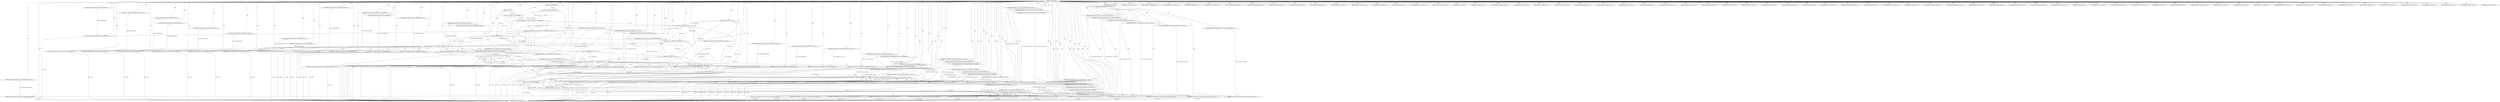digraph "_TIFFSetGetType" {  
"28095" [label = <(METHOD,_TIFFSetGetType)<SUB>1195</SUB>> ]
"28409" [label = <(METHOD_RETURN,TIFFSetGetFieldType)<SUB>1195</SUB>> ]
"28096" [label = <(PARAM,TIFFDataType type)<SUB>1195</SUB>> ]
"28097" [label = <(PARAM,short count)<SUB>1195</SUB>> ]
"28098" [label = <(PARAM,unsigned char passcount)<SUB>1196</SUB>> ]
"28407" [label = <(RETURN,return TIFF_SETGET_UNDEFINED;,return TIFF_SETGET_UNDEFINED;)<SUB>1349</SUB>> ]
"28101" [label = <(&lt;operator&gt;.logicalAnd,type == TIFF_ASCII &amp;&amp; count == TIFF_VARIABLE &amp;&amp; passcount == 0)<SUB>1198</SUB>> ]
"28408" [label = <(IDENTIFIER,TIFF_SETGET_UNDEFINED,return TIFF_SETGET_UNDEFINED;)<SUB>1349</SUB>> ]
"28113" [label = <(RETURN,return TIFF_SETGET_ASCII;,return TIFF_SETGET_ASCII;)<SUB>1199</SUB>> ]
"28102" [label = <(&lt;operator&gt;.logicalAnd,type == TIFF_ASCII &amp;&amp; count == TIFF_VARIABLE)<SUB>1198</SUB>> ]
"28109" [label = <(&lt;operator&gt;.equals,passcount == 0)<SUB>1198</SUB>> ]
"28114" [label = <(IDENTIFIER,TIFF_SETGET_ASCII,return TIFF_SETGET_ASCII;)<SUB>1199</SUB>> ]
"28103" [label = <(&lt;operator&gt;.equals,type == TIFF_ASCII)<SUB>1198</SUB>> ]
"28106" [label = <(&lt;operator&gt;.equals,count == TIFF_VARIABLE)<SUB>1198</SUB>> ]
"28118" [label = <(&lt;operator&gt;.logicalAnd,count == 1 &amp;&amp; passcount == 0)<SUB>1201</SUB>> ]
"28119" [label = <(&lt;operator&gt;.equals,count == 1)<SUB>1201</SUB>> ]
"28122" [label = <(&lt;operator&gt;.equals,passcount == 0)<SUB>1201</SUB>> ]
"28127" [label = <(IDENTIFIER,type,switch(type))<SUB>1203</SUB>> ]
"28130" [label = <(IDENTIFIER,TIFF_BYTE,&lt;empty&gt;)<SUB>1205</SUB>> ]
"28132" [label = <(IDENTIFIER,TIFF_UNDEFINED,&lt;empty&gt;)<SUB>1206</SUB>> ]
"28133" [label = <(RETURN,return TIFF_SETGET_UINT8;,return TIFF_SETGET_UINT8;)<SUB>1207</SUB>> ]
"28136" [label = <(IDENTIFIER,TIFF_ASCII,&lt;empty&gt;)<SUB>1208</SUB>> ]
"28137" [label = <(RETURN,return TIFF_SETGET_ASCII;,return TIFF_SETGET_ASCII;)<SUB>1209</SUB>> ]
"28140" [label = <(IDENTIFIER,TIFF_SHORT,&lt;empty&gt;)<SUB>1210</SUB>> ]
"28141" [label = <(RETURN,return TIFF_SETGET_UINT16;,return TIFF_SETGET_UINT16;)<SUB>1211</SUB>> ]
"28144" [label = <(IDENTIFIER,TIFF_LONG,&lt;empty&gt;)<SUB>1212</SUB>> ]
"28145" [label = <(RETURN,return TIFF_SETGET_UINT32;,return TIFF_SETGET_UINT32;)<SUB>1213</SUB>> ]
"28148" [label = <(IDENTIFIER,TIFF_RATIONAL,&lt;empty&gt;)<SUB>1214</SUB>> ]
"28150" [label = <(IDENTIFIER,TIFF_SRATIONAL,&lt;empty&gt;)<SUB>1215</SUB>> ]
"28152" [label = <(IDENTIFIER,TIFF_FLOAT,&lt;empty&gt;)<SUB>1216</SUB>> ]
"28153" [label = <(RETURN,return TIFF_SETGET_FLOAT;,return TIFF_SETGET_FLOAT;)<SUB>1217</SUB>> ]
"28156" [label = <(IDENTIFIER,TIFF_SBYTE,&lt;empty&gt;)<SUB>1218</SUB>> ]
"28157" [label = <(RETURN,return TIFF_SETGET_SINT8;,return TIFF_SETGET_SINT8;)<SUB>1219</SUB>> ]
"28160" [label = <(IDENTIFIER,TIFF_SSHORT,&lt;empty&gt;)<SUB>1220</SUB>> ]
"28161" [label = <(RETURN,return TIFF_SETGET_SINT16;,return TIFF_SETGET_SINT16;)<SUB>1221</SUB>> ]
"28164" [label = <(IDENTIFIER,TIFF_SLONG,&lt;empty&gt;)<SUB>1222</SUB>> ]
"28165" [label = <(RETURN,return TIFF_SETGET_SINT32;,return TIFF_SETGET_SINT32;)<SUB>1223</SUB>> ]
"28168" [label = <(IDENTIFIER,TIFF_DOUBLE,&lt;empty&gt;)<SUB>1224</SUB>> ]
"28169" [label = <(RETURN,return TIFF_SETGET_DOUBLE;,return TIFF_SETGET_DOUBLE;)<SUB>1225</SUB>> ]
"28172" [label = <(IDENTIFIER,TIFF_IFD,&lt;empty&gt;)<SUB>1226</SUB>> ]
"28174" [label = <(IDENTIFIER,TIFF_IFD8,&lt;empty&gt;)<SUB>1227</SUB>> ]
"28175" [label = <(RETURN,return TIFF_SETGET_IFD8;,return TIFF_SETGET_IFD8;)<SUB>1228</SUB>> ]
"28178" [label = <(IDENTIFIER,TIFF_LONG8,&lt;empty&gt;)<SUB>1229</SUB>> ]
"28179" [label = <(RETURN,return TIFF_SETGET_UINT64;,return TIFF_SETGET_UINT64;)<SUB>1230</SUB>> ]
"28182" [label = <(IDENTIFIER,TIFF_SLONG8,&lt;empty&gt;)<SUB>1231</SUB>> ]
"28183" [label = <(RETURN,return TIFF_SETGET_SINT64;,return TIFF_SETGET_SINT64;)<SUB>1232</SUB>> ]
"28186" [label = <(RETURN,return TIFF_SETGET_UNDEFINED;,return TIFF_SETGET_UNDEFINED;)<SUB>1234</SUB>> ]
"28191" [label = <(&lt;operator&gt;.logicalAnd,count &gt;= 1 &amp;&amp; passcount == 0)<SUB>1238</SUB>> ]
"28134" [label = <(IDENTIFIER,TIFF_SETGET_UINT8,return TIFF_SETGET_UINT8;)<SUB>1207</SUB>> ]
"28138" [label = <(IDENTIFIER,TIFF_SETGET_ASCII,return TIFF_SETGET_ASCII;)<SUB>1209</SUB>> ]
"28142" [label = <(IDENTIFIER,TIFF_SETGET_UINT16,return TIFF_SETGET_UINT16;)<SUB>1211</SUB>> ]
"28146" [label = <(IDENTIFIER,TIFF_SETGET_UINT32,return TIFF_SETGET_UINT32;)<SUB>1213</SUB>> ]
"28154" [label = <(IDENTIFIER,TIFF_SETGET_FLOAT,return TIFF_SETGET_FLOAT;)<SUB>1217</SUB>> ]
"28158" [label = <(IDENTIFIER,TIFF_SETGET_SINT8,return TIFF_SETGET_SINT8;)<SUB>1219</SUB>> ]
"28162" [label = <(IDENTIFIER,TIFF_SETGET_SINT16,return TIFF_SETGET_SINT16;)<SUB>1221</SUB>> ]
"28166" [label = <(IDENTIFIER,TIFF_SETGET_SINT32,return TIFF_SETGET_SINT32;)<SUB>1223</SUB>> ]
"28170" [label = <(IDENTIFIER,TIFF_SETGET_DOUBLE,return TIFF_SETGET_DOUBLE;)<SUB>1225</SUB>> ]
"28176" [label = <(IDENTIFIER,TIFF_SETGET_IFD8,return TIFF_SETGET_IFD8;)<SUB>1228</SUB>> ]
"28180" [label = <(IDENTIFIER,TIFF_SETGET_UINT64,return TIFF_SETGET_UINT64;)<SUB>1230</SUB>> ]
"28184" [label = <(IDENTIFIER,TIFF_SETGET_SINT64,return TIFF_SETGET_SINT64;)<SUB>1232</SUB>> ]
"28187" [label = <(IDENTIFIER,TIFF_SETGET_UNDEFINED,return TIFF_SETGET_UNDEFINED;)<SUB>1234</SUB>> ]
"28192" [label = <(&lt;operator&gt;.greaterEqualsThan,count &gt;= 1)<SUB>1238</SUB>> ]
"28195" [label = <(&lt;operator&gt;.equals,passcount == 0)<SUB>1238</SUB>> ]
"28200" [label = <(IDENTIFIER,type,switch(type))<SUB>1240</SUB>> ]
"28203" [label = <(IDENTIFIER,TIFF_BYTE,&lt;empty&gt;)<SUB>1242</SUB>> ]
"28205" [label = <(IDENTIFIER,TIFF_UNDEFINED,&lt;empty&gt;)<SUB>1243</SUB>> ]
"28206" [label = <(RETURN,return TIFF_SETGET_C0_UINT8;,return TIFF_SETGET_C0_UINT8;)<SUB>1244</SUB>> ]
"28209" [label = <(IDENTIFIER,TIFF_ASCII,&lt;empty&gt;)<SUB>1245</SUB>> ]
"28210" [label = <(RETURN,return TIFF_SETGET_C0_ASCII;,return TIFF_SETGET_C0_ASCII;)<SUB>1246</SUB>> ]
"28213" [label = <(IDENTIFIER,TIFF_SHORT,&lt;empty&gt;)<SUB>1247</SUB>> ]
"28214" [label = <(RETURN,return TIFF_SETGET_C0_UINT16;,return TIFF_SETGET_C0_UINT16;)<SUB>1248</SUB>> ]
"28217" [label = <(IDENTIFIER,TIFF_LONG,&lt;empty&gt;)<SUB>1249</SUB>> ]
"28218" [label = <(RETURN,return TIFF_SETGET_C0_UINT32;,return TIFF_SETGET_C0_UINT32;)<SUB>1250</SUB>> ]
"28221" [label = <(IDENTIFIER,TIFF_RATIONAL,&lt;empty&gt;)<SUB>1251</SUB>> ]
"28223" [label = <(IDENTIFIER,TIFF_SRATIONAL,&lt;empty&gt;)<SUB>1252</SUB>> ]
"28225" [label = <(IDENTIFIER,TIFF_FLOAT,&lt;empty&gt;)<SUB>1253</SUB>> ]
"28226" [label = <(RETURN,return TIFF_SETGET_C0_FLOAT;,return TIFF_SETGET_C0_FLOAT;)<SUB>1254</SUB>> ]
"28229" [label = <(IDENTIFIER,TIFF_SBYTE,&lt;empty&gt;)<SUB>1255</SUB>> ]
"28230" [label = <(RETURN,return TIFF_SETGET_C0_SINT8;,return TIFF_SETGET_C0_SINT8;)<SUB>1256</SUB>> ]
"28233" [label = <(IDENTIFIER,TIFF_SSHORT,&lt;empty&gt;)<SUB>1257</SUB>> ]
"28234" [label = <(RETURN,return TIFF_SETGET_C0_SINT16;,return TIFF_SETGET_C0_SINT16;)<SUB>1258</SUB>> ]
"28237" [label = <(IDENTIFIER,TIFF_SLONG,&lt;empty&gt;)<SUB>1259</SUB>> ]
"28238" [label = <(RETURN,return TIFF_SETGET_C0_SINT32;,return TIFF_SETGET_C0_SINT32;)<SUB>1260</SUB>> ]
"28241" [label = <(IDENTIFIER,TIFF_DOUBLE,&lt;empty&gt;)<SUB>1261</SUB>> ]
"28242" [label = <(RETURN,return TIFF_SETGET_C0_DOUBLE;,return TIFF_SETGET_C0_DOUBLE;)<SUB>1262</SUB>> ]
"28245" [label = <(IDENTIFIER,TIFF_IFD,&lt;empty&gt;)<SUB>1263</SUB>> ]
"28247" [label = <(IDENTIFIER,TIFF_IFD8,&lt;empty&gt;)<SUB>1264</SUB>> ]
"28248" [label = <(RETURN,return TIFF_SETGET_C0_IFD8;,return TIFF_SETGET_C0_IFD8;)<SUB>1265</SUB>> ]
"28251" [label = <(IDENTIFIER,TIFF_LONG8,&lt;empty&gt;)<SUB>1266</SUB>> ]
"28252" [label = <(RETURN,return TIFF_SETGET_C0_UINT64;,return TIFF_SETGET_C0_UINT64;)<SUB>1267</SUB>> ]
"28255" [label = <(IDENTIFIER,TIFF_SLONG8,&lt;empty&gt;)<SUB>1268</SUB>> ]
"28256" [label = <(RETURN,return TIFF_SETGET_C0_SINT64;,return TIFF_SETGET_C0_SINT64;)<SUB>1269</SUB>> ]
"28259" [label = <(RETURN,return TIFF_SETGET_UNDEFINED;,return TIFF_SETGET_UNDEFINED;)<SUB>1271</SUB>> ]
"28264" [label = <(&lt;operator&gt;.logicalAnd,count == TIFF_VARIABLE &amp;&amp; passcount == 1)<SUB>1275</SUB>> ]
"28207" [label = <(IDENTIFIER,TIFF_SETGET_C0_UINT8,return TIFF_SETGET_C0_UINT8;)<SUB>1244</SUB>> ]
"28211" [label = <(IDENTIFIER,TIFF_SETGET_C0_ASCII,return TIFF_SETGET_C0_ASCII;)<SUB>1246</SUB>> ]
"28215" [label = <(IDENTIFIER,TIFF_SETGET_C0_UINT16,return TIFF_SETGET_C0_UINT16;)<SUB>1248</SUB>> ]
"28219" [label = <(IDENTIFIER,TIFF_SETGET_C0_UINT32,return TIFF_SETGET_C0_UINT32;)<SUB>1250</SUB>> ]
"28227" [label = <(IDENTIFIER,TIFF_SETGET_C0_FLOAT,return TIFF_SETGET_C0_FLOAT;)<SUB>1254</SUB>> ]
"28231" [label = <(IDENTIFIER,TIFF_SETGET_C0_SINT8,return TIFF_SETGET_C0_SINT8;)<SUB>1256</SUB>> ]
"28235" [label = <(IDENTIFIER,TIFF_SETGET_C0_SINT16,return TIFF_SETGET_C0_SINT16;)<SUB>1258</SUB>> ]
"28239" [label = <(IDENTIFIER,TIFF_SETGET_C0_SINT32,return TIFF_SETGET_C0_SINT32;)<SUB>1260</SUB>> ]
"28243" [label = <(IDENTIFIER,TIFF_SETGET_C0_DOUBLE,return TIFF_SETGET_C0_DOUBLE;)<SUB>1262</SUB>> ]
"28249" [label = <(IDENTIFIER,TIFF_SETGET_C0_IFD8,return TIFF_SETGET_C0_IFD8;)<SUB>1265</SUB>> ]
"28253" [label = <(IDENTIFIER,TIFF_SETGET_C0_UINT64,return TIFF_SETGET_C0_UINT64;)<SUB>1267</SUB>> ]
"28257" [label = <(IDENTIFIER,TIFF_SETGET_C0_SINT64,return TIFF_SETGET_C0_SINT64;)<SUB>1269</SUB>> ]
"28260" [label = <(IDENTIFIER,TIFF_SETGET_UNDEFINED,return TIFF_SETGET_UNDEFINED;)<SUB>1271</SUB>> ]
"28265" [label = <(&lt;operator&gt;.equals,count == TIFF_VARIABLE)<SUB>1275</SUB>> ]
"28268" [label = <(&lt;operator&gt;.equals,passcount == 1)<SUB>1275</SUB>> ]
"28273" [label = <(IDENTIFIER,type,switch(type))<SUB>1277</SUB>> ]
"28276" [label = <(IDENTIFIER,TIFF_BYTE,&lt;empty&gt;)<SUB>1279</SUB>> ]
"28278" [label = <(IDENTIFIER,TIFF_UNDEFINED,&lt;empty&gt;)<SUB>1280</SUB>> ]
"28279" [label = <(RETURN,return TIFF_SETGET_C16_UINT8;,return TIFF_SETGET_C16_UINT8;)<SUB>1281</SUB>> ]
"28282" [label = <(IDENTIFIER,TIFF_ASCII,&lt;empty&gt;)<SUB>1282</SUB>> ]
"28283" [label = <(RETURN,return TIFF_SETGET_C16_ASCII;,return TIFF_SETGET_C16_ASCII;)<SUB>1283</SUB>> ]
"28286" [label = <(IDENTIFIER,TIFF_SHORT,&lt;empty&gt;)<SUB>1284</SUB>> ]
"28287" [label = <(RETURN,return TIFF_SETGET_C16_UINT16;,return TIFF_SETGET_C16_UINT16;)<SUB>1285</SUB>> ]
"28290" [label = <(IDENTIFIER,TIFF_LONG,&lt;empty&gt;)<SUB>1286</SUB>> ]
"28291" [label = <(RETURN,return TIFF_SETGET_C16_UINT32;,return TIFF_SETGET_C16_UINT32;)<SUB>1287</SUB>> ]
"28294" [label = <(IDENTIFIER,TIFF_RATIONAL,&lt;empty&gt;)<SUB>1288</SUB>> ]
"28296" [label = <(IDENTIFIER,TIFF_SRATIONAL,&lt;empty&gt;)<SUB>1289</SUB>> ]
"28298" [label = <(IDENTIFIER,TIFF_FLOAT,&lt;empty&gt;)<SUB>1290</SUB>> ]
"28299" [label = <(RETURN,return TIFF_SETGET_C16_FLOAT;,return TIFF_SETGET_C16_FLOAT;)<SUB>1291</SUB>> ]
"28302" [label = <(IDENTIFIER,TIFF_SBYTE,&lt;empty&gt;)<SUB>1292</SUB>> ]
"28303" [label = <(RETURN,return TIFF_SETGET_C16_SINT8;,return TIFF_SETGET_C16_SINT8;)<SUB>1293</SUB>> ]
"28306" [label = <(IDENTIFIER,TIFF_SSHORT,&lt;empty&gt;)<SUB>1294</SUB>> ]
"28307" [label = <(RETURN,return TIFF_SETGET_C16_SINT16;,return TIFF_SETGET_C16_SINT16;)<SUB>1295</SUB>> ]
"28310" [label = <(IDENTIFIER,TIFF_SLONG,&lt;empty&gt;)<SUB>1296</SUB>> ]
"28311" [label = <(RETURN,return TIFF_SETGET_C16_SINT32;,return TIFF_SETGET_C16_SINT32;)<SUB>1297</SUB>> ]
"28314" [label = <(IDENTIFIER,TIFF_DOUBLE,&lt;empty&gt;)<SUB>1298</SUB>> ]
"28315" [label = <(RETURN,return TIFF_SETGET_C16_DOUBLE;,return TIFF_SETGET_C16_DOUBLE;)<SUB>1299</SUB>> ]
"28318" [label = <(IDENTIFIER,TIFF_IFD,&lt;empty&gt;)<SUB>1300</SUB>> ]
"28320" [label = <(IDENTIFIER,TIFF_IFD8,&lt;empty&gt;)<SUB>1301</SUB>> ]
"28321" [label = <(RETURN,return TIFF_SETGET_C16_IFD8;,return TIFF_SETGET_C16_IFD8;)<SUB>1302</SUB>> ]
"28324" [label = <(IDENTIFIER,TIFF_LONG8,&lt;empty&gt;)<SUB>1303</SUB>> ]
"28325" [label = <(RETURN,return TIFF_SETGET_C16_UINT64;,return TIFF_SETGET_C16_UINT64;)<SUB>1304</SUB>> ]
"28328" [label = <(IDENTIFIER,TIFF_SLONG8,&lt;empty&gt;)<SUB>1305</SUB>> ]
"28329" [label = <(RETURN,return TIFF_SETGET_C16_SINT64;,return TIFF_SETGET_C16_SINT64;)<SUB>1306</SUB>> ]
"28332" [label = <(RETURN,return TIFF_SETGET_UNDEFINED;,return TIFF_SETGET_UNDEFINED;)<SUB>1308</SUB>> ]
"28337" [label = <(&lt;operator&gt;.logicalAnd,count == TIFF_VARIABLE2 &amp;&amp; passcount == 1)<SUB>1312</SUB>> ]
"28280" [label = <(IDENTIFIER,TIFF_SETGET_C16_UINT8,return TIFF_SETGET_C16_UINT8;)<SUB>1281</SUB>> ]
"28284" [label = <(IDENTIFIER,TIFF_SETGET_C16_ASCII,return TIFF_SETGET_C16_ASCII;)<SUB>1283</SUB>> ]
"28288" [label = <(IDENTIFIER,TIFF_SETGET_C16_UINT16,return TIFF_SETGET_C16_UINT16;)<SUB>1285</SUB>> ]
"28292" [label = <(IDENTIFIER,TIFF_SETGET_C16_UINT32,return TIFF_SETGET_C16_UINT32;)<SUB>1287</SUB>> ]
"28300" [label = <(IDENTIFIER,TIFF_SETGET_C16_FLOAT,return TIFF_SETGET_C16_FLOAT;)<SUB>1291</SUB>> ]
"28304" [label = <(IDENTIFIER,TIFF_SETGET_C16_SINT8,return TIFF_SETGET_C16_SINT8;)<SUB>1293</SUB>> ]
"28308" [label = <(IDENTIFIER,TIFF_SETGET_C16_SINT16,return TIFF_SETGET_C16_SINT16;)<SUB>1295</SUB>> ]
"28312" [label = <(IDENTIFIER,TIFF_SETGET_C16_SINT32,return TIFF_SETGET_C16_SINT32;)<SUB>1297</SUB>> ]
"28316" [label = <(IDENTIFIER,TIFF_SETGET_C16_DOUBLE,return TIFF_SETGET_C16_DOUBLE;)<SUB>1299</SUB>> ]
"28322" [label = <(IDENTIFIER,TIFF_SETGET_C16_IFD8,return TIFF_SETGET_C16_IFD8;)<SUB>1302</SUB>> ]
"28326" [label = <(IDENTIFIER,TIFF_SETGET_C16_UINT64,return TIFF_SETGET_C16_UINT64;)<SUB>1304</SUB>> ]
"28330" [label = <(IDENTIFIER,TIFF_SETGET_C16_SINT64,return TIFF_SETGET_C16_SINT64;)<SUB>1306</SUB>> ]
"28333" [label = <(IDENTIFIER,TIFF_SETGET_UNDEFINED,return TIFF_SETGET_UNDEFINED;)<SUB>1308</SUB>> ]
"28338" [label = <(&lt;operator&gt;.equals,count == TIFF_VARIABLE2)<SUB>1312</SUB>> ]
"28341" [label = <(&lt;operator&gt;.equals,passcount == 1)<SUB>1312</SUB>> ]
"28346" [label = <(IDENTIFIER,type,switch(type))<SUB>1314</SUB>> ]
"28349" [label = <(IDENTIFIER,TIFF_BYTE,&lt;empty&gt;)<SUB>1316</SUB>> ]
"28351" [label = <(IDENTIFIER,TIFF_UNDEFINED,&lt;empty&gt;)<SUB>1317</SUB>> ]
"28352" [label = <(RETURN,return TIFF_SETGET_C32_UINT8;,return TIFF_SETGET_C32_UINT8;)<SUB>1318</SUB>> ]
"28355" [label = <(IDENTIFIER,TIFF_ASCII,&lt;empty&gt;)<SUB>1319</SUB>> ]
"28356" [label = <(RETURN,return TIFF_SETGET_C32_ASCII;,return TIFF_SETGET_C32_ASCII;)<SUB>1320</SUB>> ]
"28359" [label = <(IDENTIFIER,TIFF_SHORT,&lt;empty&gt;)<SUB>1321</SUB>> ]
"28360" [label = <(RETURN,return TIFF_SETGET_C32_UINT16;,return TIFF_SETGET_C32_UINT16;)<SUB>1322</SUB>> ]
"28363" [label = <(IDENTIFIER,TIFF_LONG,&lt;empty&gt;)<SUB>1323</SUB>> ]
"28364" [label = <(RETURN,return TIFF_SETGET_C32_UINT32;,return TIFF_SETGET_C32_UINT32;)<SUB>1324</SUB>> ]
"28367" [label = <(IDENTIFIER,TIFF_RATIONAL,&lt;empty&gt;)<SUB>1325</SUB>> ]
"28369" [label = <(IDENTIFIER,TIFF_SRATIONAL,&lt;empty&gt;)<SUB>1326</SUB>> ]
"28371" [label = <(IDENTIFIER,TIFF_FLOAT,&lt;empty&gt;)<SUB>1327</SUB>> ]
"28372" [label = <(RETURN,return TIFF_SETGET_C32_FLOAT;,return TIFF_SETGET_C32_FLOAT;)<SUB>1328</SUB>> ]
"28375" [label = <(IDENTIFIER,TIFF_SBYTE,&lt;empty&gt;)<SUB>1329</SUB>> ]
"28376" [label = <(RETURN,return TIFF_SETGET_C32_SINT8;,return TIFF_SETGET_C32_SINT8;)<SUB>1330</SUB>> ]
"28379" [label = <(IDENTIFIER,TIFF_SSHORT,&lt;empty&gt;)<SUB>1331</SUB>> ]
"28380" [label = <(RETURN,return TIFF_SETGET_C32_SINT16;,return TIFF_SETGET_C32_SINT16;)<SUB>1332</SUB>> ]
"28383" [label = <(IDENTIFIER,TIFF_SLONG,&lt;empty&gt;)<SUB>1333</SUB>> ]
"28384" [label = <(RETURN,return TIFF_SETGET_C32_SINT32;,return TIFF_SETGET_C32_SINT32;)<SUB>1334</SUB>> ]
"28387" [label = <(IDENTIFIER,TIFF_DOUBLE,&lt;empty&gt;)<SUB>1335</SUB>> ]
"28388" [label = <(RETURN,return TIFF_SETGET_C32_DOUBLE;,return TIFF_SETGET_C32_DOUBLE;)<SUB>1336</SUB>> ]
"28391" [label = <(IDENTIFIER,TIFF_IFD,&lt;empty&gt;)<SUB>1337</SUB>> ]
"28393" [label = <(IDENTIFIER,TIFF_IFD8,&lt;empty&gt;)<SUB>1338</SUB>> ]
"28394" [label = <(RETURN,return TIFF_SETGET_C32_IFD8;,return TIFF_SETGET_C32_IFD8;)<SUB>1339</SUB>> ]
"28397" [label = <(IDENTIFIER,TIFF_LONG8,&lt;empty&gt;)<SUB>1340</SUB>> ]
"28398" [label = <(RETURN,return TIFF_SETGET_C32_UINT64;,return TIFF_SETGET_C32_UINT64;)<SUB>1341</SUB>> ]
"28401" [label = <(IDENTIFIER,TIFF_SLONG8,&lt;empty&gt;)<SUB>1342</SUB>> ]
"28402" [label = <(RETURN,return TIFF_SETGET_C32_SINT64;,return TIFF_SETGET_C32_SINT64;)<SUB>1343</SUB>> ]
"28405" [label = <(RETURN,return TIFF_SETGET_UNDEFINED;,return TIFF_SETGET_UNDEFINED;)<SUB>1345</SUB>> ]
"28353" [label = <(IDENTIFIER,TIFF_SETGET_C32_UINT8,return TIFF_SETGET_C32_UINT8;)<SUB>1318</SUB>> ]
"28357" [label = <(IDENTIFIER,TIFF_SETGET_C32_ASCII,return TIFF_SETGET_C32_ASCII;)<SUB>1320</SUB>> ]
"28361" [label = <(IDENTIFIER,TIFF_SETGET_C32_UINT16,return TIFF_SETGET_C32_UINT16;)<SUB>1322</SUB>> ]
"28365" [label = <(IDENTIFIER,TIFF_SETGET_C32_UINT32,return TIFF_SETGET_C32_UINT32;)<SUB>1324</SUB>> ]
"28373" [label = <(IDENTIFIER,TIFF_SETGET_C32_FLOAT,return TIFF_SETGET_C32_FLOAT;)<SUB>1328</SUB>> ]
"28377" [label = <(IDENTIFIER,TIFF_SETGET_C32_SINT8,return TIFF_SETGET_C32_SINT8;)<SUB>1330</SUB>> ]
"28381" [label = <(IDENTIFIER,TIFF_SETGET_C32_SINT16,return TIFF_SETGET_C32_SINT16;)<SUB>1332</SUB>> ]
"28385" [label = <(IDENTIFIER,TIFF_SETGET_C32_SINT32,return TIFF_SETGET_C32_SINT32;)<SUB>1334</SUB>> ]
"28389" [label = <(IDENTIFIER,TIFF_SETGET_C32_DOUBLE,return TIFF_SETGET_C32_DOUBLE;)<SUB>1336</SUB>> ]
"28395" [label = <(IDENTIFIER,TIFF_SETGET_C32_IFD8,return TIFF_SETGET_C32_IFD8;)<SUB>1339</SUB>> ]
"28399" [label = <(IDENTIFIER,TIFF_SETGET_C32_UINT64,return TIFF_SETGET_C32_UINT64;)<SUB>1341</SUB>> ]
"28403" [label = <(IDENTIFIER,TIFF_SETGET_C32_SINT64,return TIFF_SETGET_C32_SINT64;)<SUB>1343</SUB>> ]
"28406" [label = <(IDENTIFIER,TIFF_SETGET_UNDEFINED,return TIFF_SETGET_UNDEFINED;)<SUB>1345</SUB>> ]
  "28279" -> "28409"  [ label = "DDG: &lt;RET&gt;"] 
  "28256" -> "28409"  [ label = "DDG: &lt;RET&gt;"] 
  "28169" -> "28409"  [ label = "DDG: &lt;RET&gt;"] 
  "28248" -> "28409"  [ label = "DDG: &lt;RET&gt;"] 
  "28218" -> "28409"  [ label = "DDG: &lt;RET&gt;"] 
  "28137" -> "28409"  [ label = "DDG: &lt;RET&gt;"] 
  "28153" -> "28409"  [ label = "DDG: &lt;RET&gt;"] 
  "28186" -> "28409"  [ label = "DDG: &lt;RET&gt;"] 
  "28252" -> "28409"  [ label = "DDG: &lt;RET&gt;"] 
  "28238" -> "28409"  [ label = "DDG: &lt;RET&gt;"] 
  "28402" -> "28409"  [ label = "DDG: &lt;RET&gt;"] 
  "28179" -> "28409"  [ label = "DDG: &lt;RET&gt;"] 
  "28161" -> "28409"  [ label = "DDG: &lt;RET&gt;"] 
  "28210" -> "28409"  [ label = "DDG: &lt;RET&gt;"] 
  "28388" -> "28409"  [ label = "DDG: &lt;RET&gt;"] 
  "28332" -> "28409"  [ label = "DDG: &lt;RET&gt;"] 
  "28259" -> "28409"  [ label = "DDG: &lt;RET&gt;"] 
  "28356" -> "28409"  [ label = "DDG: &lt;RET&gt;"] 
  "28329" -> "28409"  [ label = "DDG: &lt;RET&gt;"] 
  "28214" -> "28409"  [ label = "DDG: &lt;RET&gt;"] 
  "28283" -> "28409"  [ label = "DDG: &lt;RET&gt;"] 
  "28226" -> "28409"  [ label = "DDG: &lt;RET&gt;"] 
  "28145" -> "28409"  [ label = "DDG: &lt;RET&gt;"] 
  "28303" -> "28409"  [ label = "DDG: &lt;RET&gt;"] 
  "28113" -> "28409"  [ label = "DDG: &lt;RET&gt;"] 
  "28364" -> "28409"  [ label = "DDG: &lt;RET&gt;"] 
  "28311" -> "28409"  [ label = "DDG: &lt;RET&gt;"] 
  "28287" -> "28409"  [ label = "DDG: &lt;RET&gt;"] 
  "28242" -> "28409"  [ label = "DDG: &lt;RET&gt;"] 
  "28299" -> "28409"  [ label = "DDG: &lt;RET&gt;"] 
  "28165" -> "28409"  [ label = "DDG: &lt;RET&gt;"] 
  "28394" -> "28409"  [ label = "DDG: &lt;RET&gt;"] 
  "28183" -> "28409"  [ label = "DDG: &lt;RET&gt;"] 
  "28360" -> "28409"  [ label = "DDG: &lt;RET&gt;"] 
  "28157" -> "28409"  [ label = "DDG: &lt;RET&gt;"] 
  "28376" -> "28409"  [ label = "DDG: &lt;RET&gt;"] 
  "28325" -> "28409"  [ label = "DDG: &lt;RET&gt;"] 
  "28234" -> "28409"  [ label = "DDG: &lt;RET&gt;"] 
  "28133" -> "28409"  [ label = "DDG: &lt;RET&gt;"] 
  "28175" -> "28409"  [ label = "DDG: &lt;RET&gt;"] 
  "28405" -> "28409"  [ label = "DDG: &lt;RET&gt;"] 
  "28230" -> "28409"  [ label = "DDG: &lt;RET&gt;"] 
  "28380" -> "28409"  [ label = "DDG: &lt;RET&gt;"] 
  "28384" -> "28409"  [ label = "DDG: &lt;RET&gt;"] 
  "28206" -> "28409"  [ label = "DDG: &lt;RET&gt;"] 
  "28141" -> "28409"  [ label = "DDG: &lt;RET&gt;"] 
  "28307" -> "28409"  [ label = "DDG: &lt;RET&gt;"] 
  "28352" -> "28409"  [ label = "DDG: &lt;RET&gt;"] 
  "28398" -> "28409"  [ label = "DDG: &lt;RET&gt;"] 
  "28407" -> "28409"  [ label = "DDG: &lt;RET&gt;"] 
  "28315" -> "28409"  [ label = "DDG: &lt;RET&gt;"] 
  "28372" -> "28409"  [ label = "DDG: &lt;RET&gt;"] 
  "28321" -> "28409"  [ label = "DDG: &lt;RET&gt;"] 
  "28291" -> "28409"  [ label = "DDG: &lt;RET&gt;"] 
  "28097" -> "28409"  [ label = "DDG: count"] 
  "28098" -> "28409"  [ label = "DDG: passcount"] 
  "28103" -> "28409"  [ label = "DDG: type"] 
  "28102" -> "28409"  [ label = "DDG: type == TIFF_ASCII"] 
  "28106" -> "28409"  [ label = "DDG: count"] 
  "28106" -> "28409"  [ label = "DDG: TIFF_VARIABLE"] 
  "28102" -> "28409"  [ label = "DDG: count == TIFF_VARIABLE"] 
  "28101" -> "28409"  [ label = "DDG: type == TIFF_ASCII &amp;&amp; count == TIFF_VARIABLE"] 
  "28109" -> "28409"  [ label = "DDG: passcount"] 
  "28101" -> "28409"  [ label = "DDG: passcount == 0"] 
  "28101" -> "28409"  [ label = "DDG: type == TIFF_ASCII &amp;&amp; count == TIFF_VARIABLE &amp;&amp; passcount == 0"] 
  "28338" -> "28409"  [ label = "DDG: TIFF_VARIABLE2"] 
  "28103" -> "28409"  [ label = "DDG: TIFF_ASCII"] 
  "28095" -> "28096"  [ label = "DDG: "] 
  "28095" -> "28097"  [ label = "DDG: "] 
  "28095" -> "28098"  [ label = "DDG: "] 
  "28408" -> "28407"  [ label = "DDG: TIFF_SETGET_UNDEFINED"] 
  "28095" -> "28407"  [ label = "DDG: "] 
  "28095" -> "28408"  [ label = "DDG: "] 
  "28102" -> "28101"  [ label = "DDG: type == TIFF_ASCII"] 
  "28102" -> "28101"  [ label = "DDG: count == TIFF_VARIABLE"] 
  "28109" -> "28101"  [ label = "DDG: passcount"] 
  "28109" -> "28101"  [ label = "DDG: 0"] 
  "28114" -> "28113"  [ label = "DDG: TIFF_SETGET_ASCII"] 
  "28095" -> "28113"  [ label = "DDG: "] 
  "28103" -> "28102"  [ label = "DDG: type"] 
  "28103" -> "28102"  [ label = "DDG: TIFF_ASCII"] 
  "28106" -> "28102"  [ label = "DDG: count"] 
  "28106" -> "28102"  [ label = "DDG: TIFF_VARIABLE"] 
  "28098" -> "28109"  [ label = "DDG: passcount"] 
  "28095" -> "28109"  [ label = "DDG: "] 
  "28095" -> "28114"  [ label = "DDG: "] 
  "28096" -> "28103"  [ label = "DDG: type"] 
  "28095" -> "28103"  [ label = "DDG: "] 
  "28097" -> "28106"  [ label = "DDG: count"] 
  "28095" -> "28106"  [ label = "DDG: "] 
  "28119" -> "28118"  [ label = "DDG: count"] 
  "28119" -> "28118"  [ label = "DDG: 1"] 
  "28122" -> "28118"  [ label = "DDG: passcount"] 
  "28122" -> "28118"  [ label = "DDG: 0"] 
  "28101" -> "28118"  [ label = "DDG: passcount == 0"] 
  "28106" -> "28119"  [ label = "DDG: count"] 
  "28097" -> "28119"  [ label = "DDG: count"] 
  "28095" -> "28119"  [ label = "DDG: "] 
  "28109" -> "28122"  [ label = "DDG: passcount"] 
  "28098" -> "28122"  [ label = "DDG: passcount"] 
  "28095" -> "28122"  [ label = "DDG: "] 
  "28095" -> "28127"  [ label = "DDG: "] 
  "28095" -> "28130"  [ label = "DDG: "] 
  "28095" -> "28132"  [ label = "DDG: "] 
  "28134" -> "28133"  [ label = "DDG: TIFF_SETGET_UINT8"] 
  "28095" -> "28133"  [ label = "DDG: "] 
  "28095" -> "28136"  [ label = "DDG: "] 
  "28138" -> "28137"  [ label = "DDG: TIFF_SETGET_ASCII"] 
  "28095" -> "28137"  [ label = "DDG: "] 
  "28095" -> "28140"  [ label = "DDG: "] 
  "28142" -> "28141"  [ label = "DDG: TIFF_SETGET_UINT16"] 
  "28095" -> "28141"  [ label = "DDG: "] 
  "28095" -> "28144"  [ label = "DDG: "] 
  "28146" -> "28145"  [ label = "DDG: TIFF_SETGET_UINT32"] 
  "28095" -> "28145"  [ label = "DDG: "] 
  "28095" -> "28148"  [ label = "DDG: "] 
  "28095" -> "28150"  [ label = "DDG: "] 
  "28095" -> "28152"  [ label = "DDG: "] 
  "28154" -> "28153"  [ label = "DDG: TIFF_SETGET_FLOAT"] 
  "28095" -> "28153"  [ label = "DDG: "] 
  "28095" -> "28156"  [ label = "DDG: "] 
  "28158" -> "28157"  [ label = "DDG: TIFF_SETGET_SINT8"] 
  "28095" -> "28157"  [ label = "DDG: "] 
  "28095" -> "28160"  [ label = "DDG: "] 
  "28162" -> "28161"  [ label = "DDG: TIFF_SETGET_SINT16"] 
  "28095" -> "28161"  [ label = "DDG: "] 
  "28095" -> "28164"  [ label = "DDG: "] 
  "28166" -> "28165"  [ label = "DDG: TIFF_SETGET_SINT32"] 
  "28095" -> "28165"  [ label = "DDG: "] 
  "28095" -> "28168"  [ label = "DDG: "] 
  "28170" -> "28169"  [ label = "DDG: TIFF_SETGET_DOUBLE"] 
  "28095" -> "28169"  [ label = "DDG: "] 
  "28095" -> "28172"  [ label = "DDG: "] 
  "28095" -> "28174"  [ label = "DDG: "] 
  "28176" -> "28175"  [ label = "DDG: TIFF_SETGET_IFD8"] 
  "28095" -> "28175"  [ label = "DDG: "] 
  "28095" -> "28178"  [ label = "DDG: "] 
  "28180" -> "28179"  [ label = "DDG: TIFF_SETGET_UINT64"] 
  "28095" -> "28179"  [ label = "DDG: "] 
  "28095" -> "28182"  [ label = "DDG: "] 
  "28184" -> "28183"  [ label = "DDG: TIFF_SETGET_SINT64"] 
  "28095" -> "28183"  [ label = "DDG: "] 
  "28187" -> "28186"  [ label = "DDG: TIFF_SETGET_UNDEFINED"] 
  "28095" -> "28186"  [ label = "DDG: "] 
  "28095" -> "28134"  [ label = "DDG: "] 
  "28095" -> "28138"  [ label = "DDG: "] 
  "28095" -> "28142"  [ label = "DDG: "] 
  "28095" -> "28146"  [ label = "DDG: "] 
  "28095" -> "28154"  [ label = "DDG: "] 
  "28095" -> "28158"  [ label = "DDG: "] 
  "28095" -> "28162"  [ label = "DDG: "] 
  "28095" -> "28166"  [ label = "DDG: "] 
  "28095" -> "28170"  [ label = "DDG: "] 
  "28095" -> "28176"  [ label = "DDG: "] 
  "28095" -> "28180"  [ label = "DDG: "] 
  "28095" -> "28184"  [ label = "DDG: "] 
  "28095" -> "28187"  [ label = "DDG: "] 
  "28192" -> "28191"  [ label = "DDG: count"] 
  "28192" -> "28191"  [ label = "DDG: 1"] 
  "28118" -> "28191"  [ label = "DDG: passcount == 0"] 
  "28195" -> "28191"  [ label = "DDG: passcount"] 
  "28195" -> "28191"  [ label = "DDG: 0"] 
  "28119" -> "28192"  [ label = "DDG: count"] 
  "28095" -> "28192"  [ label = "DDG: "] 
  "28109" -> "28195"  [ label = "DDG: passcount"] 
  "28122" -> "28195"  [ label = "DDG: passcount"] 
  "28098" -> "28195"  [ label = "DDG: passcount"] 
  "28095" -> "28195"  [ label = "DDG: "] 
  "28095" -> "28200"  [ label = "DDG: "] 
  "28095" -> "28203"  [ label = "DDG: "] 
  "28095" -> "28205"  [ label = "DDG: "] 
  "28207" -> "28206"  [ label = "DDG: TIFF_SETGET_C0_UINT8"] 
  "28095" -> "28206"  [ label = "DDG: "] 
  "28095" -> "28209"  [ label = "DDG: "] 
  "28211" -> "28210"  [ label = "DDG: TIFF_SETGET_C0_ASCII"] 
  "28095" -> "28210"  [ label = "DDG: "] 
  "28095" -> "28213"  [ label = "DDG: "] 
  "28215" -> "28214"  [ label = "DDG: TIFF_SETGET_C0_UINT16"] 
  "28095" -> "28214"  [ label = "DDG: "] 
  "28095" -> "28217"  [ label = "DDG: "] 
  "28219" -> "28218"  [ label = "DDG: TIFF_SETGET_C0_UINT32"] 
  "28095" -> "28218"  [ label = "DDG: "] 
  "28095" -> "28221"  [ label = "DDG: "] 
  "28095" -> "28223"  [ label = "DDG: "] 
  "28095" -> "28225"  [ label = "DDG: "] 
  "28227" -> "28226"  [ label = "DDG: TIFF_SETGET_C0_FLOAT"] 
  "28095" -> "28226"  [ label = "DDG: "] 
  "28095" -> "28229"  [ label = "DDG: "] 
  "28231" -> "28230"  [ label = "DDG: TIFF_SETGET_C0_SINT8"] 
  "28095" -> "28230"  [ label = "DDG: "] 
  "28095" -> "28233"  [ label = "DDG: "] 
  "28235" -> "28234"  [ label = "DDG: TIFF_SETGET_C0_SINT16"] 
  "28095" -> "28234"  [ label = "DDG: "] 
  "28095" -> "28237"  [ label = "DDG: "] 
  "28239" -> "28238"  [ label = "DDG: TIFF_SETGET_C0_SINT32"] 
  "28095" -> "28238"  [ label = "DDG: "] 
  "28095" -> "28241"  [ label = "DDG: "] 
  "28243" -> "28242"  [ label = "DDG: TIFF_SETGET_C0_DOUBLE"] 
  "28095" -> "28242"  [ label = "DDG: "] 
  "28095" -> "28245"  [ label = "DDG: "] 
  "28095" -> "28247"  [ label = "DDG: "] 
  "28249" -> "28248"  [ label = "DDG: TIFF_SETGET_C0_IFD8"] 
  "28095" -> "28248"  [ label = "DDG: "] 
  "28095" -> "28251"  [ label = "DDG: "] 
  "28253" -> "28252"  [ label = "DDG: TIFF_SETGET_C0_UINT64"] 
  "28095" -> "28252"  [ label = "DDG: "] 
  "28095" -> "28255"  [ label = "DDG: "] 
  "28257" -> "28256"  [ label = "DDG: TIFF_SETGET_C0_SINT64"] 
  "28095" -> "28256"  [ label = "DDG: "] 
  "28260" -> "28259"  [ label = "DDG: TIFF_SETGET_UNDEFINED"] 
  "28095" -> "28259"  [ label = "DDG: "] 
  "28095" -> "28207"  [ label = "DDG: "] 
  "28095" -> "28211"  [ label = "DDG: "] 
  "28095" -> "28215"  [ label = "DDG: "] 
  "28095" -> "28219"  [ label = "DDG: "] 
  "28095" -> "28227"  [ label = "DDG: "] 
  "28095" -> "28231"  [ label = "DDG: "] 
  "28095" -> "28235"  [ label = "DDG: "] 
  "28095" -> "28239"  [ label = "DDG: "] 
  "28095" -> "28243"  [ label = "DDG: "] 
  "28095" -> "28249"  [ label = "DDG: "] 
  "28095" -> "28253"  [ label = "DDG: "] 
  "28095" -> "28257"  [ label = "DDG: "] 
  "28095" -> "28260"  [ label = "DDG: "] 
  "28265" -> "28264"  [ label = "DDG: count"] 
  "28265" -> "28264"  [ label = "DDG: TIFF_VARIABLE"] 
  "28268" -> "28264"  [ label = "DDG: passcount"] 
  "28268" -> "28264"  [ label = "DDG: 1"] 
  "28192" -> "28265"  [ label = "DDG: count"] 
  "28095" -> "28265"  [ label = "DDG: "] 
  "28106" -> "28265"  [ label = "DDG: TIFF_VARIABLE"] 
  "28109" -> "28268"  [ label = "DDG: passcount"] 
  "28122" -> "28268"  [ label = "DDG: passcount"] 
  "28195" -> "28268"  [ label = "DDG: passcount"] 
  "28098" -> "28268"  [ label = "DDG: passcount"] 
  "28095" -> "28268"  [ label = "DDG: "] 
  "28095" -> "28273"  [ label = "DDG: "] 
  "28095" -> "28276"  [ label = "DDG: "] 
  "28095" -> "28278"  [ label = "DDG: "] 
  "28280" -> "28279"  [ label = "DDG: TIFF_SETGET_C16_UINT8"] 
  "28095" -> "28279"  [ label = "DDG: "] 
  "28095" -> "28282"  [ label = "DDG: "] 
  "28284" -> "28283"  [ label = "DDG: TIFF_SETGET_C16_ASCII"] 
  "28095" -> "28283"  [ label = "DDG: "] 
  "28095" -> "28286"  [ label = "DDG: "] 
  "28288" -> "28287"  [ label = "DDG: TIFF_SETGET_C16_UINT16"] 
  "28095" -> "28287"  [ label = "DDG: "] 
  "28095" -> "28290"  [ label = "DDG: "] 
  "28292" -> "28291"  [ label = "DDG: TIFF_SETGET_C16_UINT32"] 
  "28095" -> "28291"  [ label = "DDG: "] 
  "28095" -> "28294"  [ label = "DDG: "] 
  "28095" -> "28296"  [ label = "DDG: "] 
  "28095" -> "28298"  [ label = "DDG: "] 
  "28300" -> "28299"  [ label = "DDG: TIFF_SETGET_C16_FLOAT"] 
  "28095" -> "28299"  [ label = "DDG: "] 
  "28095" -> "28302"  [ label = "DDG: "] 
  "28304" -> "28303"  [ label = "DDG: TIFF_SETGET_C16_SINT8"] 
  "28095" -> "28303"  [ label = "DDG: "] 
  "28095" -> "28306"  [ label = "DDG: "] 
  "28308" -> "28307"  [ label = "DDG: TIFF_SETGET_C16_SINT16"] 
  "28095" -> "28307"  [ label = "DDG: "] 
  "28095" -> "28310"  [ label = "DDG: "] 
  "28312" -> "28311"  [ label = "DDG: TIFF_SETGET_C16_SINT32"] 
  "28095" -> "28311"  [ label = "DDG: "] 
  "28095" -> "28314"  [ label = "DDG: "] 
  "28316" -> "28315"  [ label = "DDG: TIFF_SETGET_C16_DOUBLE"] 
  "28095" -> "28315"  [ label = "DDG: "] 
  "28095" -> "28318"  [ label = "DDG: "] 
  "28095" -> "28320"  [ label = "DDG: "] 
  "28322" -> "28321"  [ label = "DDG: TIFF_SETGET_C16_IFD8"] 
  "28095" -> "28321"  [ label = "DDG: "] 
  "28095" -> "28324"  [ label = "DDG: "] 
  "28326" -> "28325"  [ label = "DDG: TIFF_SETGET_C16_UINT64"] 
  "28095" -> "28325"  [ label = "DDG: "] 
  "28095" -> "28328"  [ label = "DDG: "] 
  "28330" -> "28329"  [ label = "DDG: TIFF_SETGET_C16_SINT64"] 
  "28095" -> "28329"  [ label = "DDG: "] 
  "28333" -> "28332"  [ label = "DDG: TIFF_SETGET_UNDEFINED"] 
  "28095" -> "28332"  [ label = "DDG: "] 
  "28095" -> "28280"  [ label = "DDG: "] 
  "28095" -> "28284"  [ label = "DDG: "] 
  "28095" -> "28288"  [ label = "DDG: "] 
  "28095" -> "28292"  [ label = "DDG: "] 
  "28095" -> "28300"  [ label = "DDG: "] 
  "28095" -> "28304"  [ label = "DDG: "] 
  "28095" -> "28308"  [ label = "DDG: "] 
  "28095" -> "28312"  [ label = "DDG: "] 
  "28095" -> "28316"  [ label = "DDG: "] 
  "28095" -> "28322"  [ label = "DDG: "] 
  "28095" -> "28326"  [ label = "DDG: "] 
  "28095" -> "28330"  [ label = "DDG: "] 
  "28095" -> "28333"  [ label = "DDG: "] 
  "28338" -> "28337"  [ label = "DDG: count"] 
  "28338" -> "28337"  [ label = "DDG: TIFF_VARIABLE2"] 
  "28341" -> "28337"  [ label = "DDG: passcount"] 
  "28341" -> "28337"  [ label = "DDG: 1"] 
  "28264" -> "28337"  [ label = "DDG: passcount == 1"] 
  "28265" -> "28338"  [ label = "DDG: count"] 
  "28095" -> "28338"  [ label = "DDG: "] 
  "28109" -> "28341"  [ label = "DDG: passcount"] 
  "28122" -> "28341"  [ label = "DDG: passcount"] 
  "28195" -> "28341"  [ label = "DDG: passcount"] 
  "28268" -> "28341"  [ label = "DDG: passcount"] 
  "28098" -> "28341"  [ label = "DDG: passcount"] 
  "28095" -> "28341"  [ label = "DDG: "] 
  "28095" -> "28346"  [ label = "DDG: "] 
  "28095" -> "28349"  [ label = "DDG: "] 
  "28095" -> "28351"  [ label = "DDG: "] 
  "28353" -> "28352"  [ label = "DDG: TIFF_SETGET_C32_UINT8"] 
  "28095" -> "28352"  [ label = "DDG: "] 
  "28095" -> "28355"  [ label = "DDG: "] 
  "28357" -> "28356"  [ label = "DDG: TIFF_SETGET_C32_ASCII"] 
  "28095" -> "28356"  [ label = "DDG: "] 
  "28095" -> "28359"  [ label = "DDG: "] 
  "28361" -> "28360"  [ label = "DDG: TIFF_SETGET_C32_UINT16"] 
  "28095" -> "28360"  [ label = "DDG: "] 
  "28095" -> "28363"  [ label = "DDG: "] 
  "28365" -> "28364"  [ label = "DDG: TIFF_SETGET_C32_UINT32"] 
  "28095" -> "28364"  [ label = "DDG: "] 
  "28095" -> "28367"  [ label = "DDG: "] 
  "28095" -> "28369"  [ label = "DDG: "] 
  "28095" -> "28371"  [ label = "DDG: "] 
  "28373" -> "28372"  [ label = "DDG: TIFF_SETGET_C32_FLOAT"] 
  "28095" -> "28372"  [ label = "DDG: "] 
  "28095" -> "28375"  [ label = "DDG: "] 
  "28377" -> "28376"  [ label = "DDG: TIFF_SETGET_C32_SINT8"] 
  "28095" -> "28376"  [ label = "DDG: "] 
  "28095" -> "28379"  [ label = "DDG: "] 
  "28381" -> "28380"  [ label = "DDG: TIFF_SETGET_C32_SINT16"] 
  "28095" -> "28380"  [ label = "DDG: "] 
  "28095" -> "28383"  [ label = "DDG: "] 
  "28385" -> "28384"  [ label = "DDG: TIFF_SETGET_C32_SINT32"] 
  "28095" -> "28384"  [ label = "DDG: "] 
  "28095" -> "28387"  [ label = "DDG: "] 
  "28389" -> "28388"  [ label = "DDG: TIFF_SETGET_C32_DOUBLE"] 
  "28095" -> "28388"  [ label = "DDG: "] 
  "28095" -> "28391"  [ label = "DDG: "] 
  "28095" -> "28393"  [ label = "DDG: "] 
  "28395" -> "28394"  [ label = "DDG: TIFF_SETGET_C32_IFD8"] 
  "28095" -> "28394"  [ label = "DDG: "] 
  "28095" -> "28397"  [ label = "DDG: "] 
  "28399" -> "28398"  [ label = "DDG: TIFF_SETGET_C32_UINT64"] 
  "28095" -> "28398"  [ label = "DDG: "] 
  "28095" -> "28401"  [ label = "DDG: "] 
  "28403" -> "28402"  [ label = "DDG: TIFF_SETGET_C32_SINT64"] 
  "28095" -> "28402"  [ label = "DDG: "] 
  "28406" -> "28405"  [ label = "DDG: TIFF_SETGET_UNDEFINED"] 
  "28095" -> "28405"  [ label = "DDG: "] 
  "28095" -> "28353"  [ label = "DDG: "] 
  "28095" -> "28357"  [ label = "DDG: "] 
  "28095" -> "28361"  [ label = "DDG: "] 
  "28095" -> "28365"  [ label = "DDG: "] 
  "28095" -> "28373"  [ label = "DDG: "] 
  "28095" -> "28377"  [ label = "DDG: "] 
  "28095" -> "28381"  [ label = "DDG: "] 
  "28095" -> "28385"  [ label = "DDG: "] 
  "28095" -> "28389"  [ label = "DDG: "] 
  "28095" -> "28395"  [ label = "DDG: "] 
  "28095" -> "28399"  [ label = "DDG: "] 
  "28095" -> "28403"  [ label = "DDG: "] 
  "28095" -> "28406"  [ label = "DDG: "] 
  "28101" -> "28113"  [ label = "CDG: "] 
  "28101" -> "28118"  [ label = "CDG: "] 
  "28101" -> "28119"  [ label = "CDG: "] 
  "28102" -> "28109"  [ label = "CDG: "] 
  "28103" -> "28106"  [ label = "CDG: "] 
  "28118" -> "28191"  [ label = "CDG: "] 
  "28118" -> "28192"  [ label = "CDG: "] 
  "28118" -> "28183"  [ label = "CDG: "] 
  "28118" -> "28179"  [ label = "CDG: "] 
  "28118" -> "28145"  [ label = "CDG: "] 
  "28118" -> "28175"  [ label = "CDG: "] 
  "28118" -> "28141"  [ label = "CDG: "] 
  "28118" -> "28137"  [ label = "CDG: "] 
  "28118" -> "28153"  [ label = "CDG: "] 
  "28118" -> "28186"  [ label = "CDG: "] 
  "28118" -> "28165"  [ label = "CDG: "] 
  "28118" -> "28157"  [ label = "CDG: "] 
  "28118" -> "28169"  [ label = "CDG: "] 
  "28118" -> "28161"  [ label = "CDG: "] 
  "28118" -> "28133"  [ label = "CDG: "] 
  "28119" -> "28122"  [ label = "CDG: "] 
  "28191" -> "28265"  [ label = "CDG: "] 
  "28191" -> "28264"  [ label = "CDG: "] 
  "28191" -> "28242"  [ label = "CDG: "] 
  "28191" -> "28210"  [ label = "CDG: "] 
  "28191" -> "28218"  [ label = "CDG: "] 
  "28191" -> "28248"  [ label = "CDG: "] 
  "28191" -> "28259"  [ label = "CDG: "] 
  "28191" -> "28256"  [ label = "CDG: "] 
  "28191" -> "28226"  [ label = "CDG: "] 
  "28191" -> "28238"  [ label = "CDG: "] 
  "28191" -> "28230"  [ label = "CDG: "] 
  "28191" -> "28234"  [ label = "CDG: "] 
  "28191" -> "28206"  [ label = "CDG: "] 
  "28191" -> "28214"  [ label = "CDG: "] 
  "28191" -> "28252"  [ label = "CDG: "] 
  "28192" -> "28195"  [ label = "CDG: "] 
  "28264" -> "28337"  [ label = "CDG: "] 
  "28264" -> "28338"  [ label = "CDG: "] 
  "28264" -> "28303"  [ label = "CDG: "] 
  "28264" -> "28283"  [ label = "CDG: "] 
  "28264" -> "28329"  [ label = "CDG: "] 
  "28264" -> "28299"  [ label = "CDG: "] 
  "28264" -> "28325"  [ label = "CDG: "] 
  "28264" -> "28291"  [ label = "CDG: "] 
  "28264" -> "28332"  [ label = "CDG: "] 
  "28264" -> "28315"  [ label = "CDG: "] 
  "28264" -> "28279"  [ label = "CDG: "] 
  "28264" -> "28311"  [ label = "CDG: "] 
  "28264" -> "28287"  [ label = "CDG: "] 
  "28264" -> "28307"  [ label = "CDG: "] 
  "28264" -> "28321"  [ label = "CDG: "] 
  "28265" -> "28268"  [ label = "CDG: "] 
  "28337" -> "28407"  [ label = "CDG: "] 
  "28337" -> "28398"  [ label = "CDG: "] 
  "28337" -> "28384"  [ label = "CDG: "] 
  "28337" -> "28356"  [ label = "CDG: "] 
  "28337" -> "28405"  [ label = "CDG: "] 
  "28337" -> "28360"  [ label = "CDG: "] 
  "28337" -> "28352"  [ label = "CDG: "] 
  "28337" -> "28388"  [ label = "CDG: "] 
  "28337" -> "28372"  [ label = "CDG: "] 
  "28337" -> "28364"  [ label = "CDG: "] 
  "28337" -> "28394"  [ label = "CDG: "] 
  "28337" -> "28402"  [ label = "CDG: "] 
  "28337" -> "28380"  [ label = "CDG: "] 
  "28337" -> "28376"  [ label = "CDG: "] 
  "28338" -> "28341"  [ label = "CDG: "] 
}
